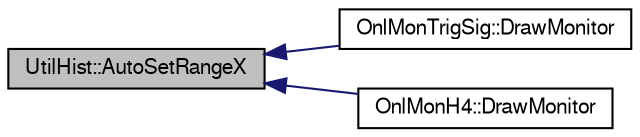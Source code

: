 digraph "UtilHist::AutoSetRangeX"
{
  bgcolor="transparent";
  edge [fontname="FreeSans",fontsize="10",labelfontname="FreeSans",labelfontsize="10"];
  node [fontname="FreeSans",fontsize="10",shape=record];
  rankdir="LR";
  Node1 [label="UtilHist::AutoSetRangeX",height=0.2,width=0.4,color="black", fillcolor="grey75", style="filled" fontcolor="black"];
  Node1 -> Node2 [dir="back",color="midnightblue",fontsize="10",style="solid",fontname="FreeSans"];
  Node2 [label="OnlMonTrigSig::DrawMonitor",height=0.2,width=0.4,color="black",URL="$dc/dae/classOnlMonTrigSig.html#a71950efa0e8e426846fdce62a71e54c7"];
  Node1 -> Node3 [dir="back",color="midnightblue",fontsize="10",style="solid",fontname="FreeSans"];
  Node3 [label="OnlMonH4::DrawMonitor",height=0.2,width=0.4,color="black",URL="$d2/d02/classOnlMonH4.html#a66abbc2af31a200e6eaf3b0d5fc63011"];
}
